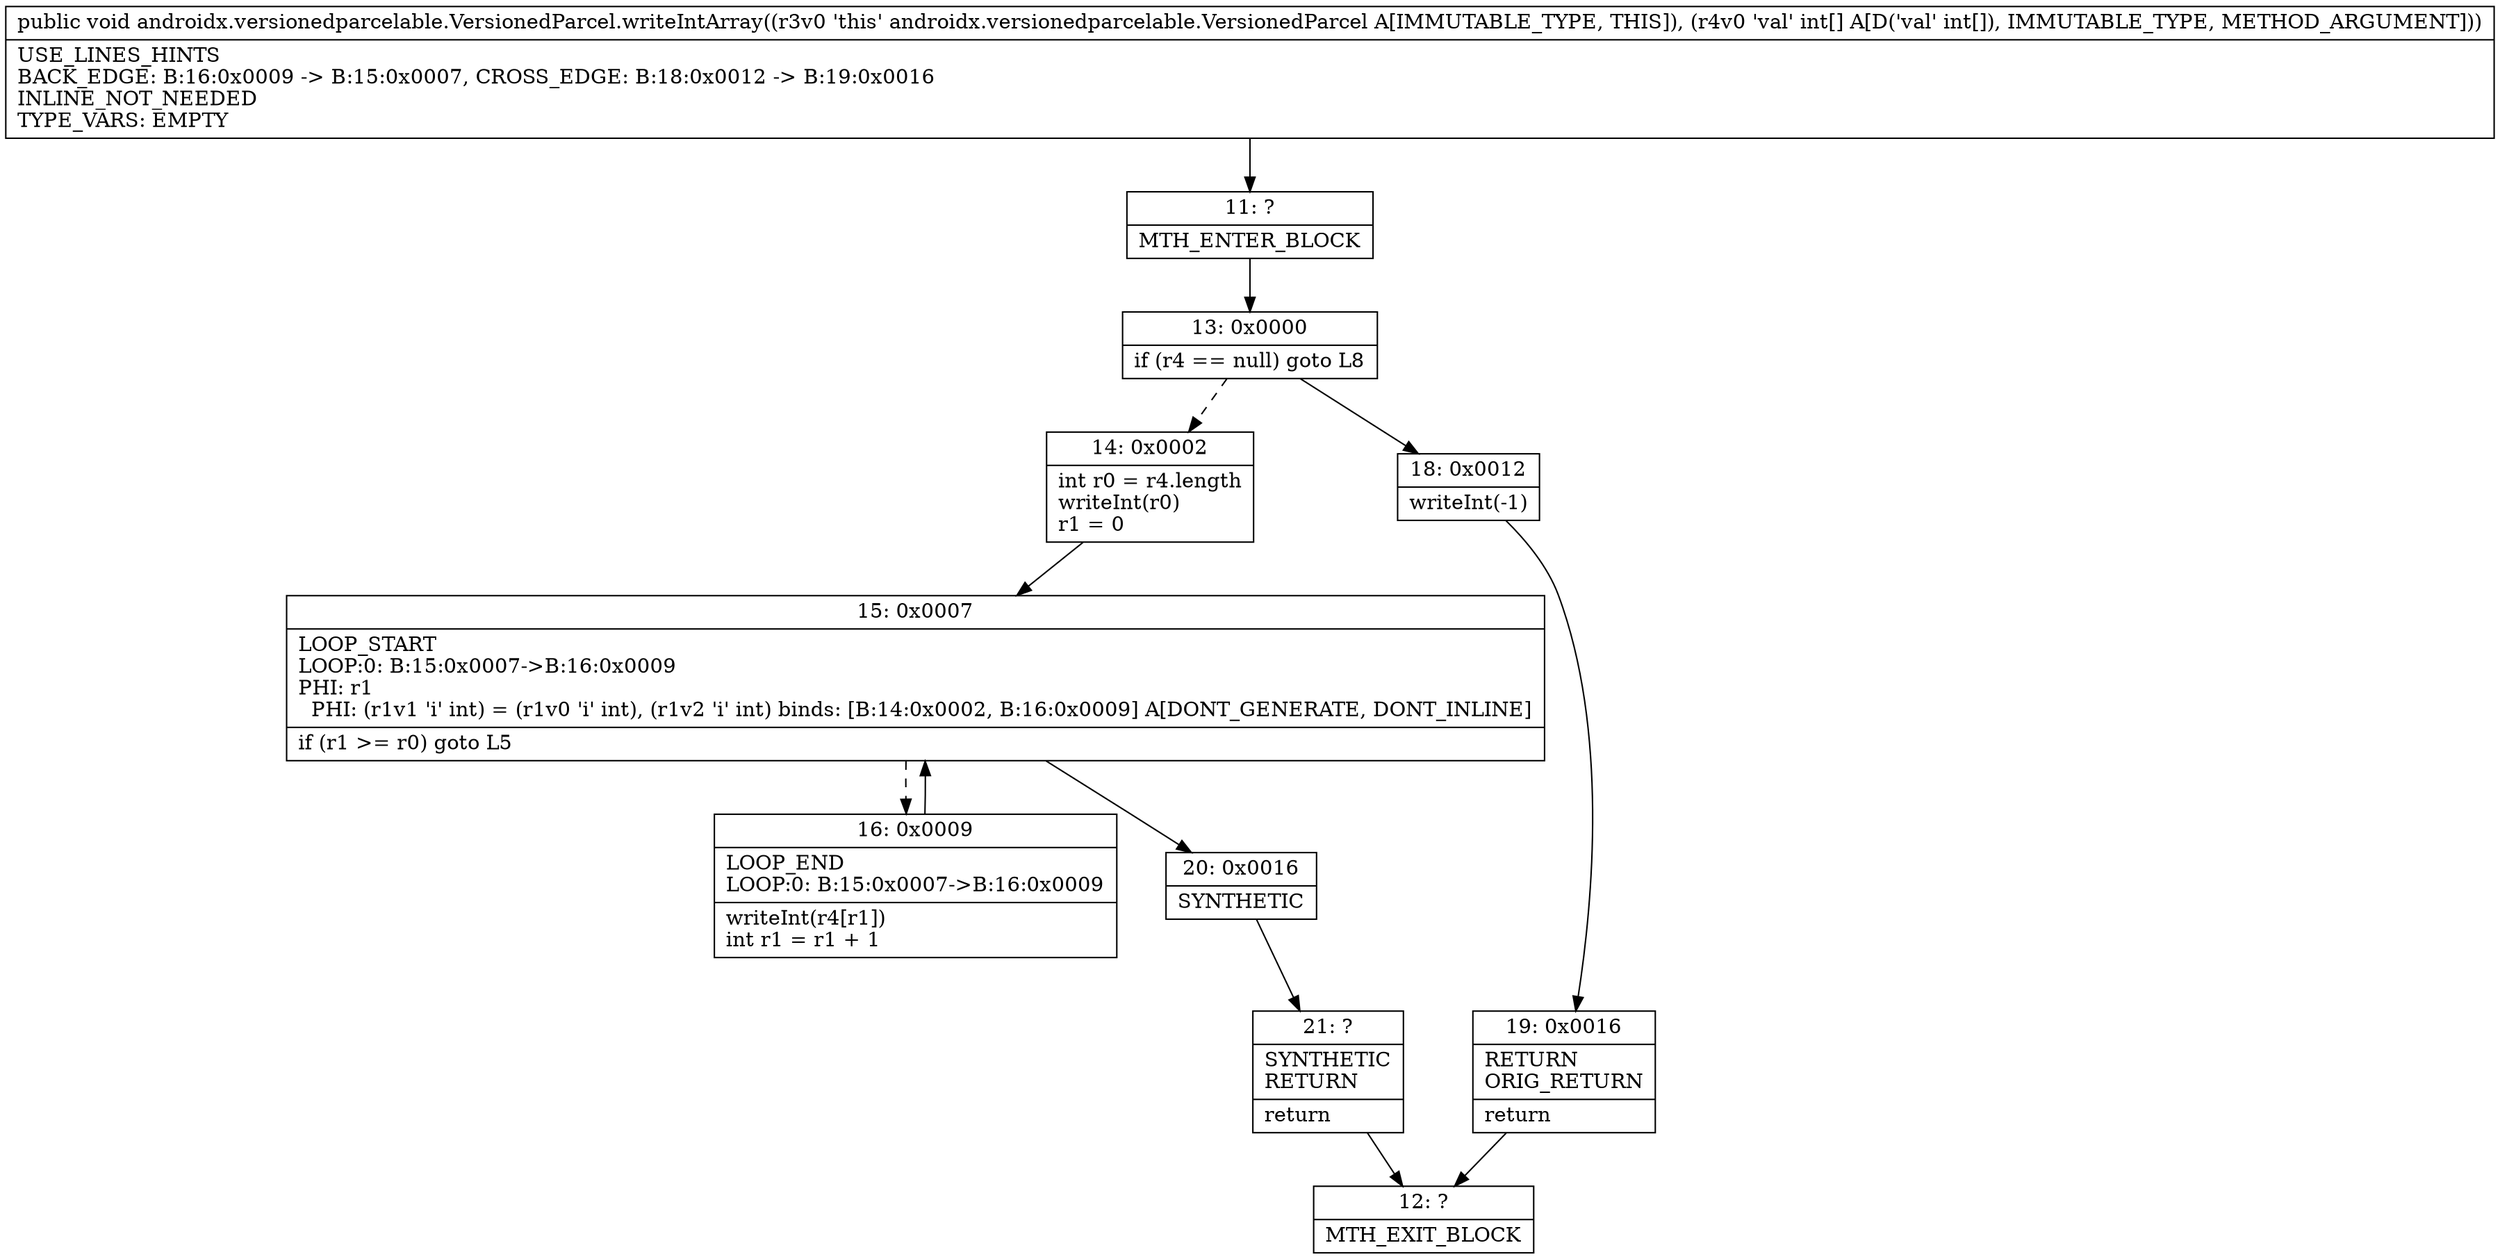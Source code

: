 digraph "CFG forandroidx.versionedparcelable.VersionedParcel.writeIntArray([I)V" {
Node_11 [shape=record,label="{11\:\ ?|MTH_ENTER_BLOCK\l}"];
Node_13 [shape=record,label="{13\:\ 0x0000|if (r4 == null) goto L8\l}"];
Node_14 [shape=record,label="{14\:\ 0x0002|int r0 = r4.length\lwriteInt(r0)\lr1 = 0\l}"];
Node_15 [shape=record,label="{15\:\ 0x0007|LOOP_START\lLOOP:0: B:15:0x0007\-\>B:16:0x0009\lPHI: r1 \l  PHI: (r1v1 'i' int) = (r1v0 'i' int), (r1v2 'i' int) binds: [B:14:0x0002, B:16:0x0009] A[DONT_GENERATE, DONT_INLINE]\l|if (r1 \>= r0) goto L5\l}"];
Node_16 [shape=record,label="{16\:\ 0x0009|LOOP_END\lLOOP:0: B:15:0x0007\-\>B:16:0x0009\l|writeInt(r4[r1])\lint r1 = r1 + 1\l}"];
Node_20 [shape=record,label="{20\:\ 0x0016|SYNTHETIC\l}"];
Node_21 [shape=record,label="{21\:\ ?|SYNTHETIC\lRETURN\l|return\l}"];
Node_12 [shape=record,label="{12\:\ ?|MTH_EXIT_BLOCK\l}"];
Node_18 [shape=record,label="{18\:\ 0x0012|writeInt(\-1)\l}"];
Node_19 [shape=record,label="{19\:\ 0x0016|RETURN\lORIG_RETURN\l|return\l}"];
MethodNode[shape=record,label="{public void androidx.versionedparcelable.VersionedParcel.writeIntArray((r3v0 'this' androidx.versionedparcelable.VersionedParcel A[IMMUTABLE_TYPE, THIS]), (r4v0 'val' int[] A[D('val' int[]), IMMUTABLE_TYPE, METHOD_ARGUMENT]))  | USE_LINES_HINTS\lBACK_EDGE: B:16:0x0009 \-\> B:15:0x0007, CROSS_EDGE: B:18:0x0012 \-\> B:19:0x0016\lINLINE_NOT_NEEDED\lTYPE_VARS: EMPTY\l}"];
MethodNode -> Node_11;Node_11 -> Node_13;
Node_13 -> Node_14[style=dashed];
Node_13 -> Node_18;
Node_14 -> Node_15;
Node_15 -> Node_16[style=dashed];
Node_15 -> Node_20;
Node_16 -> Node_15;
Node_20 -> Node_21;
Node_21 -> Node_12;
Node_18 -> Node_19;
Node_19 -> Node_12;
}

